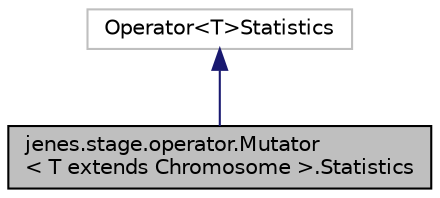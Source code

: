 digraph "jenes.stage.operator.Mutator&lt; T extends Chromosome &gt;.Statistics"
{
  edge [fontname="Helvetica",fontsize="10",labelfontname="Helvetica",labelfontsize="10"];
  node [fontname="Helvetica",fontsize="10",shape=record];
  Node1 [label="jenes.stage.operator.Mutator\l\< T extends Chromosome \>.Statistics",height=0.2,width=0.4,color="black", fillcolor="grey75", style="filled" fontcolor="black"];
  Node2 -> Node1 [dir="back",color="midnightblue",fontsize="10",style="solid",fontname="Helvetica"];
  Node2 [label="Operator\<T\>Statistics",height=0.2,width=0.4,color="grey75", fillcolor="white", style="filled"];
}
